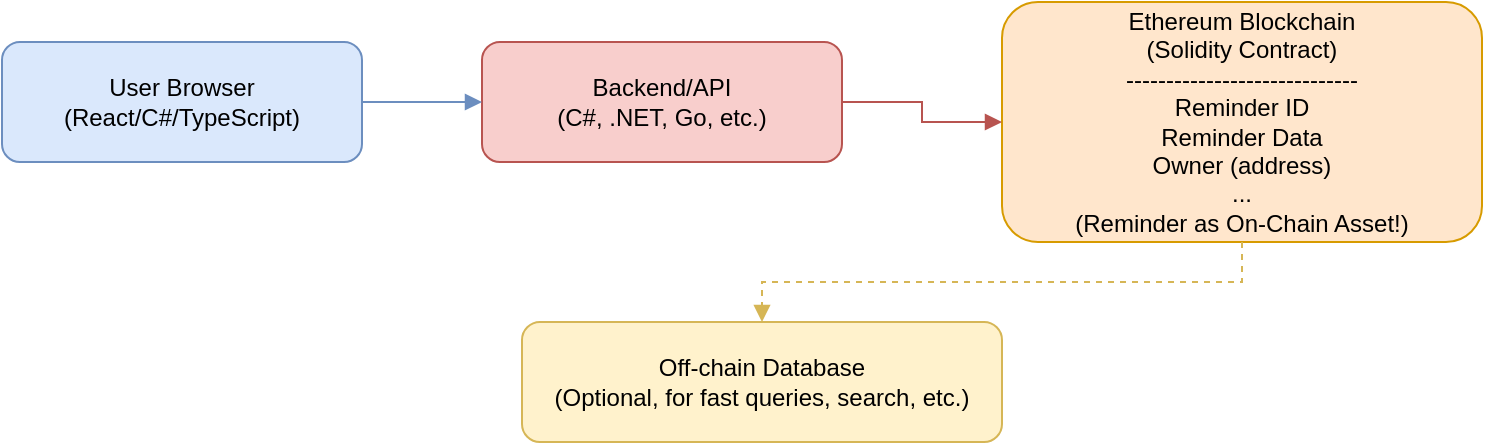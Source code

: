 <mxfile>
  <diagram name="On-chain Reminder Asset Architecture">
    <mxGraphModel dx="1380" dy="830" grid="1" gridSize="10" guides="1" tooltips="1" connect="1" arrows="1" fold="1" page="1" pageScale="1" pageWidth="827" pageHeight="1169" math="0" shadow="0">
      <root>
        <mxCell id="0"/>
        <mxCell id="1" parent="0"/>
        <!-- User Browser -->
        <mxCell id="2" value="User Browser&#10;(React/C#/TypeScript)" style="rounded=1;whiteSpace=wrap;html=1;fillColor=#dae8fc;strokeColor=#6c8ebf;" vertex="1" parent="1">
          <mxGeometry x="100" y="80" width="180" height="60" as="geometry"/>
        </mxCell>
        <!-- Backend/API -->
        <mxCell id="3" value="Backend/API&#10;(C#, .NET, Go, etc.)" style="rounded=1;whiteSpace=wrap;html=1;fillColor=#f8cecc;strokeColor=#b85450;" vertex="1" parent="1">
          <mxGeometry x="340" y="80" width="180" height="60" as="geometry"/>
        </mxCell>
        <!-- Blockchain -->
        <mxCell id="4" value="Ethereum Blockchain&#10;(Solidity Contract)&#10;-----------------------------&#10;Reminder ID&#10;Reminder Data&#10;Owner (address)&#10;...&#10;(Reminder as On-Chain Asset!)" style="rounded=1;whiteSpace=wrap;html=1;fillColor=#ffe6cc;strokeColor=#d79b00;" vertex="1" parent="1">
          <mxGeometry x="600" y="60" width="240" height="120" as="geometry"/>
        </mxCell>
        <!-- Off-chain Database -->
        <mxCell id="5" value="Off-chain Database&#10;(Optional, for fast queries, search, etc.)" style="rounded=1;whiteSpace=wrap;html=1;fillColor=#fff2cc;strokeColor=#d6b656;" vertex="1" parent="1">
          <mxGeometry x="360" y="220" width="240" height="60" as="geometry"/>
        </mxCell>
        <!-- Edges -->
        <mxCell id="6" style="edgeStyle=orthogonalEdgeStyle;rounded=0;orthogonalLoop=1;jettySize=auto;html=1;endArrow=block;strokeColor=#6c8ebf;" edge="1" parent="1" source="2" target="3">
          <mxGeometry relative="1" as="geometry"/>
        </mxCell>
        <mxCell id="7" style="edgeStyle=orthogonalEdgeStyle;rounded=0;orthogonalLoop=1;jettySize=auto;html=1;endArrow=block;strokeColor=#b85450;" edge="1" parent="1" source="3" target="4">
          <mxGeometry relative="1" as="geometry"/>
        </mxCell>
        <mxCell id="8" style="edgeStyle=orthogonalEdgeStyle;rounded=0;orthogonalLoop=1;jettySize=auto;html=1;endArrow=block;dashed=1;strokeColor=#d6b656;" edge="1" parent="1" source="4" target="5">
          <mxGeometry relative="1" as="geometry"/>
        </mxCell>
      </root>
    </mxGraphModel>
  </diagram>
</mxfile>